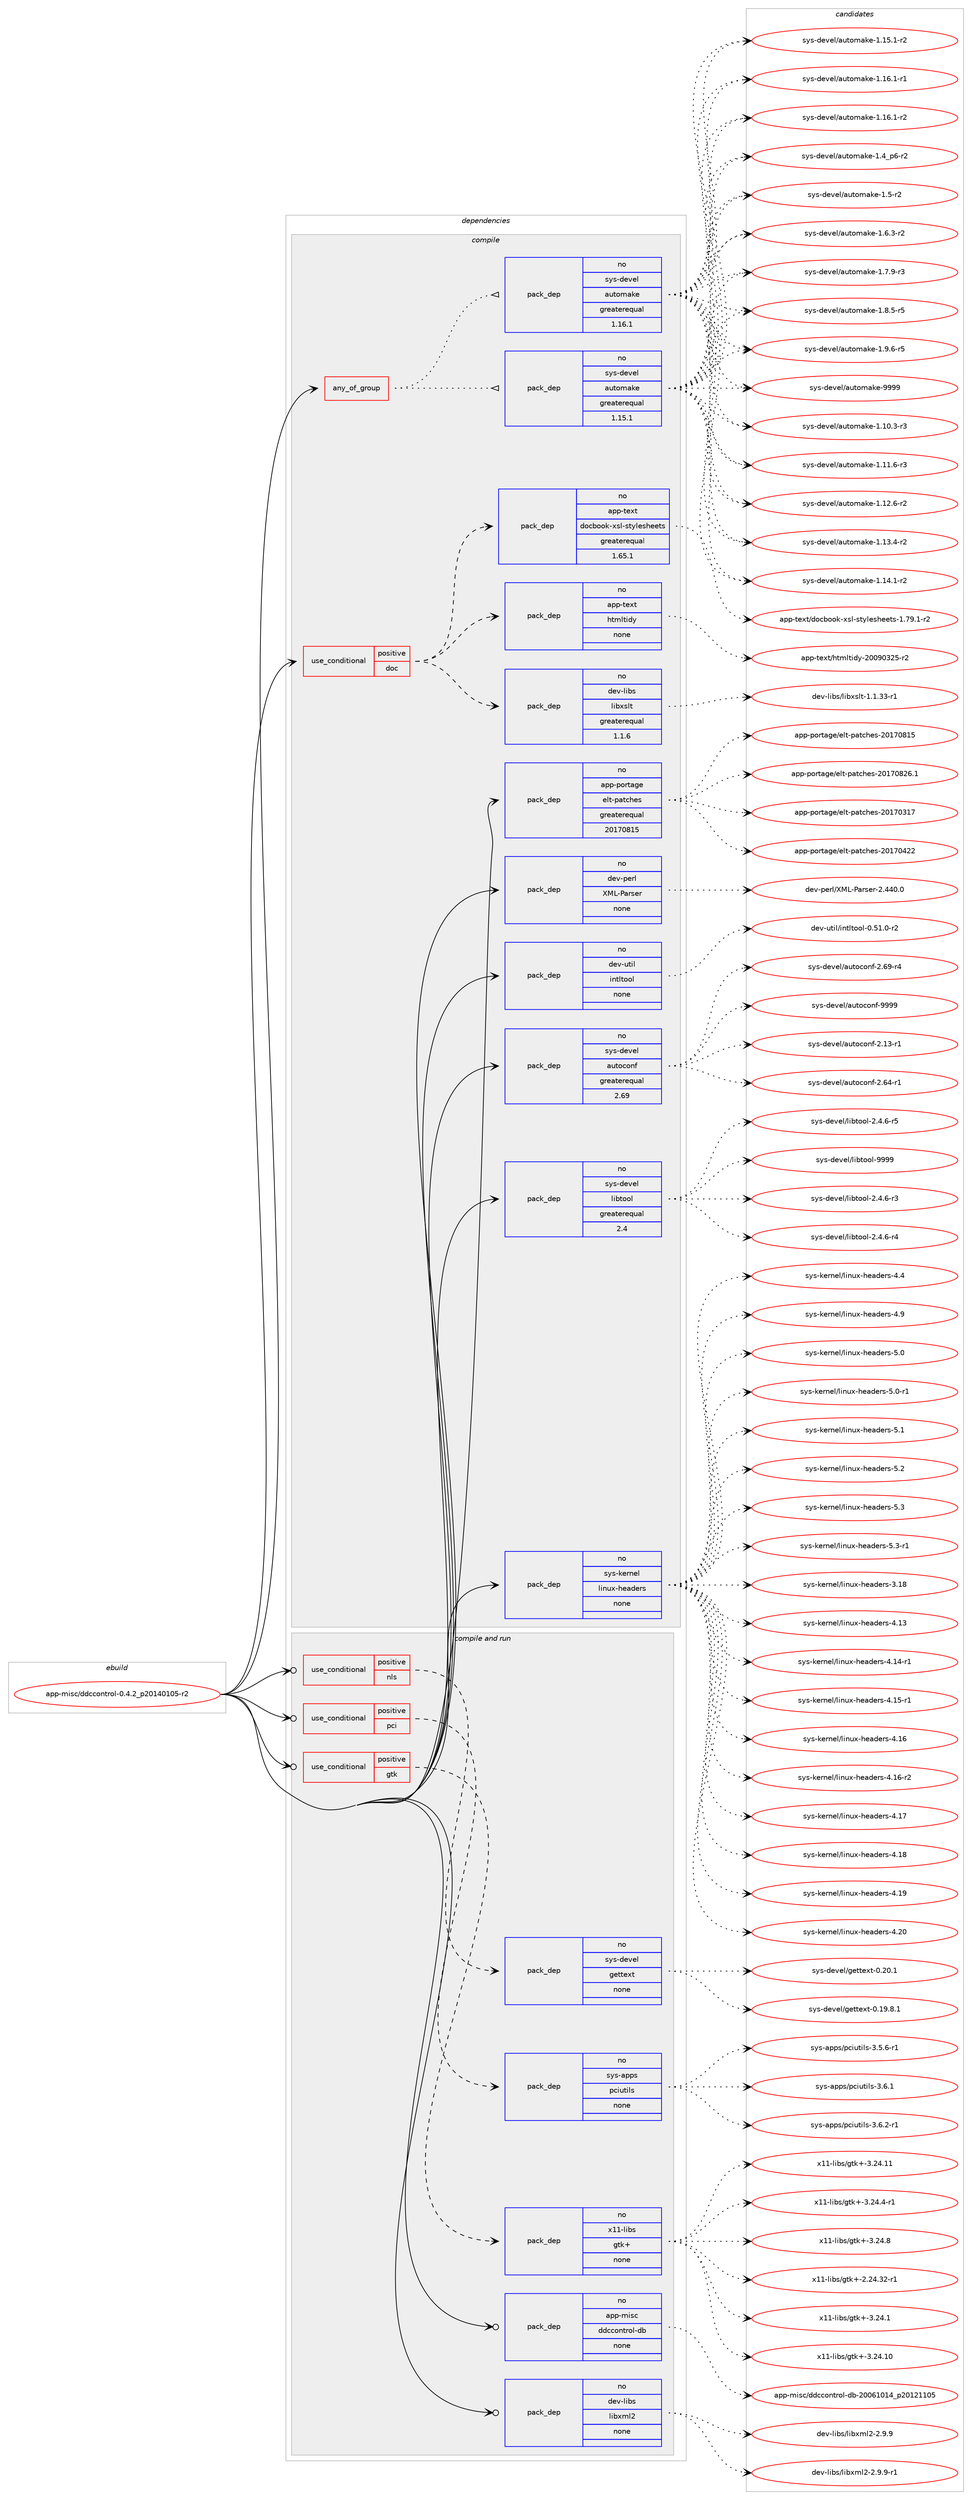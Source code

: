digraph prolog {

# *************
# Graph options
# *************

newrank=true;
concentrate=true;
compound=true;
graph [rankdir=LR,fontname=Helvetica,fontsize=10,ranksep=1.5];#, ranksep=2.5, nodesep=0.2];
edge  [arrowhead=vee];
node  [fontname=Helvetica,fontsize=10];

# **********
# The ebuild
# **********

subgraph cluster_leftcol {
color=gray;
rank=same;
label=<<i>ebuild</i>>;
id [label="app-misc/ddccontrol-0.4.2_p20140105-r2", color=red, width=4, href="../app-misc/ddccontrol-0.4.2_p20140105-r2.svg"];
}

# ****************
# The dependencies
# ****************

subgraph cluster_midcol {
color=gray;
label=<<i>dependencies</i>>;
subgraph cluster_compile {
fillcolor="#eeeeee";
style=filled;
label=<<i>compile</i>>;
subgraph any8673 {
dependency498044 [label=<<TABLE BORDER="0" CELLBORDER="1" CELLSPACING="0" CELLPADDING="4"><TR><TD CELLPADDING="10">any_of_group</TD></TR></TABLE>>, shape=none, color=red];subgraph pack370100 {
dependency498045 [label=<<TABLE BORDER="0" CELLBORDER="1" CELLSPACING="0" CELLPADDING="4" WIDTH="220"><TR><TD ROWSPAN="6" CELLPADDING="30">pack_dep</TD></TR><TR><TD WIDTH="110">no</TD></TR><TR><TD>sys-devel</TD></TR><TR><TD>automake</TD></TR><TR><TD>greaterequal</TD></TR><TR><TD>1.16.1</TD></TR></TABLE>>, shape=none, color=blue];
}
dependency498044:e -> dependency498045:w [weight=20,style="dotted",arrowhead="oinv"];
subgraph pack370101 {
dependency498046 [label=<<TABLE BORDER="0" CELLBORDER="1" CELLSPACING="0" CELLPADDING="4" WIDTH="220"><TR><TD ROWSPAN="6" CELLPADDING="30">pack_dep</TD></TR><TR><TD WIDTH="110">no</TD></TR><TR><TD>sys-devel</TD></TR><TR><TD>automake</TD></TR><TR><TD>greaterequal</TD></TR><TR><TD>1.15.1</TD></TR></TABLE>>, shape=none, color=blue];
}
dependency498044:e -> dependency498046:w [weight=20,style="dotted",arrowhead="oinv"];
}
id:e -> dependency498044:w [weight=20,style="solid",arrowhead="vee"];
subgraph cond118955 {
dependency498047 [label=<<TABLE BORDER="0" CELLBORDER="1" CELLSPACING="0" CELLPADDING="4"><TR><TD ROWSPAN="3" CELLPADDING="10">use_conditional</TD></TR><TR><TD>positive</TD></TR><TR><TD>doc</TD></TR></TABLE>>, shape=none, color=red];
subgraph pack370102 {
dependency498048 [label=<<TABLE BORDER="0" CELLBORDER="1" CELLSPACING="0" CELLPADDING="4" WIDTH="220"><TR><TD ROWSPAN="6" CELLPADDING="30">pack_dep</TD></TR><TR><TD WIDTH="110">no</TD></TR><TR><TD>app-text</TD></TR><TR><TD>docbook-xsl-stylesheets</TD></TR><TR><TD>greaterequal</TD></TR><TR><TD>1.65.1</TD></TR></TABLE>>, shape=none, color=blue];
}
dependency498047:e -> dependency498048:w [weight=20,style="dashed",arrowhead="vee"];
subgraph pack370103 {
dependency498049 [label=<<TABLE BORDER="0" CELLBORDER="1" CELLSPACING="0" CELLPADDING="4" WIDTH="220"><TR><TD ROWSPAN="6" CELLPADDING="30">pack_dep</TD></TR><TR><TD WIDTH="110">no</TD></TR><TR><TD>dev-libs</TD></TR><TR><TD>libxslt</TD></TR><TR><TD>greaterequal</TD></TR><TR><TD>1.1.6</TD></TR></TABLE>>, shape=none, color=blue];
}
dependency498047:e -> dependency498049:w [weight=20,style="dashed",arrowhead="vee"];
subgraph pack370104 {
dependency498050 [label=<<TABLE BORDER="0" CELLBORDER="1" CELLSPACING="0" CELLPADDING="4" WIDTH="220"><TR><TD ROWSPAN="6" CELLPADDING="30">pack_dep</TD></TR><TR><TD WIDTH="110">no</TD></TR><TR><TD>app-text</TD></TR><TR><TD>htmltidy</TD></TR><TR><TD>none</TD></TR><TR><TD></TD></TR></TABLE>>, shape=none, color=blue];
}
dependency498047:e -> dependency498050:w [weight=20,style="dashed",arrowhead="vee"];
}
id:e -> dependency498047:w [weight=20,style="solid",arrowhead="vee"];
subgraph pack370105 {
dependency498051 [label=<<TABLE BORDER="0" CELLBORDER="1" CELLSPACING="0" CELLPADDING="4" WIDTH="220"><TR><TD ROWSPAN="6" CELLPADDING="30">pack_dep</TD></TR><TR><TD WIDTH="110">no</TD></TR><TR><TD>app-portage</TD></TR><TR><TD>elt-patches</TD></TR><TR><TD>greaterequal</TD></TR><TR><TD>20170815</TD></TR></TABLE>>, shape=none, color=blue];
}
id:e -> dependency498051:w [weight=20,style="solid",arrowhead="vee"];
subgraph pack370106 {
dependency498052 [label=<<TABLE BORDER="0" CELLBORDER="1" CELLSPACING="0" CELLPADDING="4" WIDTH="220"><TR><TD ROWSPAN="6" CELLPADDING="30">pack_dep</TD></TR><TR><TD WIDTH="110">no</TD></TR><TR><TD>dev-perl</TD></TR><TR><TD>XML-Parser</TD></TR><TR><TD>none</TD></TR><TR><TD></TD></TR></TABLE>>, shape=none, color=blue];
}
id:e -> dependency498052:w [weight=20,style="solid",arrowhead="vee"];
subgraph pack370107 {
dependency498053 [label=<<TABLE BORDER="0" CELLBORDER="1" CELLSPACING="0" CELLPADDING="4" WIDTH="220"><TR><TD ROWSPAN="6" CELLPADDING="30">pack_dep</TD></TR><TR><TD WIDTH="110">no</TD></TR><TR><TD>dev-util</TD></TR><TR><TD>intltool</TD></TR><TR><TD>none</TD></TR><TR><TD></TD></TR></TABLE>>, shape=none, color=blue];
}
id:e -> dependency498053:w [weight=20,style="solid",arrowhead="vee"];
subgraph pack370108 {
dependency498054 [label=<<TABLE BORDER="0" CELLBORDER="1" CELLSPACING="0" CELLPADDING="4" WIDTH="220"><TR><TD ROWSPAN="6" CELLPADDING="30">pack_dep</TD></TR><TR><TD WIDTH="110">no</TD></TR><TR><TD>sys-devel</TD></TR><TR><TD>autoconf</TD></TR><TR><TD>greaterequal</TD></TR><TR><TD>2.69</TD></TR></TABLE>>, shape=none, color=blue];
}
id:e -> dependency498054:w [weight=20,style="solid",arrowhead="vee"];
subgraph pack370109 {
dependency498055 [label=<<TABLE BORDER="0" CELLBORDER="1" CELLSPACING="0" CELLPADDING="4" WIDTH="220"><TR><TD ROWSPAN="6" CELLPADDING="30">pack_dep</TD></TR><TR><TD WIDTH="110">no</TD></TR><TR><TD>sys-devel</TD></TR><TR><TD>libtool</TD></TR><TR><TD>greaterequal</TD></TR><TR><TD>2.4</TD></TR></TABLE>>, shape=none, color=blue];
}
id:e -> dependency498055:w [weight=20,style="solid",arrowhead="vee"];
subgraph pack370110 {
dependency498056 [label=<<TABLE BORDER="0" CELLBORDER="1" CELLSPACING="0" CELLPADDING="4" WIDTH="220"><TR><TD ROWSPAN="6" CELLPADDING="30">pack_dep</TD></TR><TR><TD WIDTH="110">no</TD></TR><TR><TD>sys-kernel</TD></TR><TR><TD>linux-headers</TD></TR><TR><TD>none</TD></TR><TR><TD></TD></TR></TABLE>>, shape=none, color=blue];
}
id:e -> dependency498056:w [weight=20,style="solid",arrowhead="vee"];
}
subgraph cluster_compileandrun {
fillcolor="#eeeeee";
style=filled;
label=<<i>compile and run</i>>;
subgraph cond118956 {
dependency498057 [label=<<TABLE BORDER="0" CELLBORDER="1" CELLSPACING="0" CELLPADDING="4"><TR><TD ROWSPAN="3" CELLPADDING="10">use_conditional</TD></TR><TR><TD>positive</TD></TR><TR><TD>gtk</TD></TR></TABLE>>, shape=none, color=red];
subgraph pack370111 {
dependency498058 [label=<<TABLE BORDER="0" CELLBORDER="1" CELLSPACING="0" CELLPADDING="4" WIDTH="220"><TR><TD ROWSPAN="6" CELLPADDING="30">pack_dep</TD></TR><TR><TD WIDTH="110">no</TD></TR><TR><TD>x11-libs</TD></TR><TR><TD>gtk+</TD></TR><TR><TD>none</TD></TR><TR><TD></TD></TR></TABLE>>, shape=none, color=blue];
}
dependency498057:e -> dependency498058:w [weight=20,style="dashed",arrowhead="vee"];
}
id:e -> dependency498057:w [weight=20,style="solid",arrowhead="odotvee"];
subgraph cond118957 {
dependency498059 [label=<<TABLE BORDER="0" CELLBORDER="1" CELLSPACING="0" CELLPADDING="4"><TR><TD ROWSPAN="3" CELLPADDING="10">use_conditional</TD></TR><TR><TD>positive</TD></TR><TR><TD>nls</TD></TR></TABLE>>, shape=none, color=red];
subgraph pack370112 {
dependency498060 [label=<<TABLE BORDER="0" CELLBORDER="1" CELLSPACING="0" CELLPADDING="4" WIDTH="220"><TR><TD ROWSPAN="6" CELLPADDING="30">pack_dep</TD></TR><TR><TD WIDTH="110">no</TD></TR><TR><TD>sys-devel</TD></TR><TR><TD>gettext</TD></TR><TR><TD>none</TD></TR><TR><TD></TD></TR></TABLE>>, shape=none, color=blue];
}
dependency498059:e -> dependency498060:w [weight=20,style="dashed",arrowhead="vee"];
}
id:e -> dependency498059:w [weight=20,style="solid",arrowhead="odotvee"];
subgraph cond118958 {
dependency498061 [label=<<TABLE BORDER="0" CELLBORDER="1" CELLSPACING="0" CELLPADDING="4"><TR><TD ROWSPAN="3" CELLPADDING="10">use_conditional</TD></TR><TR><TD>positive</TD></TR><TR><TD>pci</TD></TR></TABLE>>, shape=none, color=red];
subgraph pack370113 {
dependency498062 [label=<<TABLE BORDER="0" CELLBORDER="1" CELLSPACING="0" CELLPADDING="4" WIDTH="220"><TR><TD ROWSPAN="6" CELLPADDING="30">pack_dep</TD></TR><TR><TD WIDTH="110">no</TD></TR><TR><TD>sys-apps</TD></TR><TR><TD>pciutils</TD></TR><TR><TD>none</TD></TR><TR><TD></TD></TR></TABLE>>, shape=none, color=blue];
}
dependency498061:e -> dependency498062:w [weight=20,style="dashed",arrowhead="vee"];
}
id:e -> dependency498061:w [weight=20,style="solid",arrowhead="odotvee"];
subgraph pack370114 {
dependency498063 [label=<<TABLE BORDER="0" CELLBORDER="1" CELLSPACING="0" CELLPADDING="4" WIDTH="220"><TR><TD ROWSPAN="6" CELLPADDING="30">pack_dep</TD></TR><TR><TD WIDTH="110">no</TD></TR><TR><TD>app-misc</TD></TR><TR><TD>ddccontrol-db</TD></TR><TR><TD>none</TD></TR><TR><TD></TD></TR></TABLE>>, shape=none, color=blue];
}
id:e -> dependency498063:w [weight=20,style="solid",arrowhead="odotvee"];
subgraph pack370115 {
dependency498064 [label=<<TABLE BORDER="0" CELLBORDER="1" CELLSPACING="0" CELLPADDING="4" WIDTH="220"><TR><TD ROWSPAN="6" CELLPADDING="30">pack_dep</TD></TR><TR><TD WIDTH="110">no</TD></TR><TR><TD>dev-libs</TD></TR><TR><TD>libxml2</TD></TR><TR><TD>none</TD></TR><TR><TD></TD></TR></TABLE>>, shape=none, color=blue];
}
id:e -> dependency498064:w [weight=20,style="solid",arrowhead="odotvee"];
}
subgraph cluster_run {
fillcolor="#eeeeee";
style=filled;
label=<<i>run</i>>;
}
}

# **************
# The candidates
# **************

subgraph cluster_choices {
rank=same;
color=gray;
label=<<i>candidates</i>>;

subgraph choice370100 {
color=black;
nodesep=1;
choice11512111545100101118101108479711711611110997107101454946494846514511451 [label="sys-devel/automake-1.10.3-r3", color=red, width=4,href="../sys-devel/automake-1.10.3-r3.svg"];
choice11512111545100101118101108479711711611110997107101454946494946544511451 [label="sys-devel/automake-1.11.6-r3", color=red, width=4,href="../sys-devel/automake-1.11.6-r3.svg"];
choice11512111545100101118101108479711711611110997107101454946495046544511450 [label="sys-devel/automake-1.12.6-r2", color=red, width=4,href="../sys-devel/automake-1.12.6-r2.svg"];
choice11512111545100101118101108479711711611110997107101454946495146524511450 [label="sys-devel/automake-1.13.4-r2", color=red, width=4,href="../sys-devel/automake-1.13.4-r2.svg"];
choice11512111545100101118101108479711711611110997107101454946495246494511450 [label="sys-devel/automake-1.14.1-r2", color=red, width=4,href="../sys-devel/automake-1.14.1-r2.svg"];
choice11512111545100101118101108479711711611110997107101454946495346494511450 [label="sys-devel/automake-1.15.1-r2", color=red, width=4,href="../sys-devel/automake-1.15.1-r2.svg"];
choice11512111545100101118101108479711711611110997107101454946495446494511449 [label="sys-devel/automake-1.16.1-r1", color=red, width=4,href="../sys-devel/automake-1.16.1-r1.svg"];
choice11512111545100101118101108479711711611110997107101454946495446494511450 [label="sys-devel/automake-1.16.1-r2", color=red, width=4,href="../sys-devel/automake-1.16.1-r2.svg"];
choice115121115451001011181011084797117116111109971071014549465295112544511450 [label="sys-devel/automake-1.4_p6-r2", color=red, width=4,href="../sys-devel/automake-1.4_p6-r2.svg"];
choice11512111545100101118101108479711711611110997107101454946534511450 [label="sys-devel/automake-1.5-r2", color=red, width=4,href="../sys-devel/automake-1.5-r2.svg"];
choice115121115451001011181011084797117116111109971071014549465446514511450 [label="sys-devel/automake-1.6.3-r2", color=red, width=4,href="../sys-devel/automake-1.6.3-r2.svg"];
choice115121115451001011181011084797117116111109971071014549465546574511451 [label="sys-devel/automake-1.7.9-r3", color=red, width=4,href="../sys-devel/automake-1.7.9-r3.svg"];
choice115121115451001011181011084797117116111109971071014549465646534511453 [label="sys-devel/automake-1.8.5-r5", color=red, width=4,href="../sys-devel/automake-1.8.5-r5.svg"];
choice115121115451001011181011084797117116111109971071014549465746544511453 [label="sys-devel/automake-1.9.6-r5", color=red, width=4,href="../sys-devel/automake-1.9.6-r5.svg"];
choice115121115451001011181011084797117116111109971071014557575757 [label="sys-devel/automake-9999", color=red, width=4,href="../sys-devel/automake-9999.svg"];
dependency498045:e -> choice11512111545100101118101108479711711611110997107101454946494846514511451:w [style=dotted,weight="100"];
dependency498045:e -> choice11512111545100101118101108479711711611110997107101454946494946544511451:w [style=dotted,weight="100"];
dependency498045:e -> choice11512111545100101118101108479711711611110997107101454946495046544511450:w [style=dotted,weight="100"];
dependency498045:e -> choice11512111545100101118101108479711711611110997107101454946495146524511450:w [style=dotted,weight="100"];
dependency498045:e -> choice11512111545100101118101108479711711611110997107101454946495246494511450:w [style=dotted,weight="100"];
dependency498045:e -> choice11512111545100101118101108479711711611110997107101454946495346494511450:w [style=dotted,weight="100"];
dependency498045:e -> choice11512111545100101118101108479711711611110997107101454946495446494511449:w [style=dotted,weight="100"];
dependency498045:e -> choice11512111545100101118101108479711711611110997107101454946495446494511450:w [style=dotted,weight="100"];
dependency498045:e -> choice115121115451001011181011084797117116111109971071014549465295112544511450:w [style=dotted,weight="100"];
dependency498045:e -> choice11512111545100101118101108479711711611110997107101454946534511450:w [style=dotted,weight="100"];
dependency498045:e -> choice115121115451001011181011084797117116111109971071014549465446514511450:w [style=dotted,weight="100"];
dependency498045:e -> choice115121115451001011181011084797117116111109971071014549465546574511451:w [style=dotted,weight="100"];
dependency498045:e -> choice115121115451001011181011084797117116111109971071014549465646534511453:w [style=dotted,weight="100"];
dependency498045:e -> choice115121115451001011181011084797117116111109971071014549465746544511453:w [style=dotted,weight="100"];
dependency498045:e -> choice115121115451001011181011084797117116111109971071014557575757:w [style=dotted,weight="100"];
}
subgraph choice370101 {
color=black;
nodesep=1;
choice11512111545100101118101108479711711611110997107101454946494846514511451 [label="sys-devel/automake-1.10.3-r3", color=red, width=4,href="../sys-devel/automake-1.10.3-r3.svg"];
choice11512111545100101118101108479711711611110997107101454946494946544511451 [label="sys-devel/automake-1.11.6-r3", color=red, width=4,href="../sys-devel/automake-1.11.6-r3.svg"];
choice11512111545100101118101108479711711611110997107101454946495046544511450 [label="sys-devel/automake-1.12.6-r2", color=red, width=4,href="../sys-devel/automake-1.12.6-r2.svg"];
choice11512111545100101118101108479711711611110997107101454946495146524511450 [label="sys-devel/automake-1.13.4-r2", color=red, width=4,href="../sys-devel/automake-1.13.4-r2.svg"];
choice11512111545100101118101108479711711611110997107101454946495246494511450 [label="sys-devel/automake-1.14.1-r2", color=red, width=4,href="../sys-devel/automake-1.14.1-r2.svg"];
choice11512111545100101118101108479711711611110997107101454946495346494511450 [label="sys-devel/automake-1.15.1-r2", color=red, width=4,href="../sys-devel/automake-1.15.1-r2.svg"];
choice11512111545100101118101108479711711611110997107101454946495446494511449 [label="sys-devel/automake-1.16.1-r1", color=red, width=4,href="../sys-devel/automake-1.16.1-r1.svg"];
choice11512111545100101118101108479711711611110997107101454946495446494511450 [label="sys-devel/automake-1.16.1-r2", color=red, width=4,href="../sys-devel/automake-1.16.1-r2.svg"];
choice115121115451001011181011084797117116111109971071014549465295112544511450 [label="sys-devel/automake-1.4_p6-r2", color=red, width=4,href="../sys-devel/automake-1.4_p6-r2.svg"];
choice11512111545100101118101108479711711611110997107101454946534511450 [label="sys-devel/automake-1.5-r2", color=red, width=4,href="../sys-devel/automake-1.5-r2.svg"];
choice115121115451001011181011084797117116111109971071014549465446514511450 [label="sys-devel/automake-1.6.3-r2", color=red, width=4,href="../sys-devel/automake-1.6.3-r2.svg"];
choice115121115451001011181011084797117116111109971071014549465546574511451 [label="sys-devel/automake-1.7.9-r3", color=red, width=4,href="../sys-devel/automake-1.7.9-r3.svg"];
choice115121115451001011181011084797117116111109971071014549465646534511453 [label="sys-devel/automake-1.8.5-r5", color=red, width=4,href="../sys-devel/automake-1.8.5-r5.svg"];
choice115121115451001011181011084797117116111109971071014549465746544511453 [label="sys-devel/automake-1.9.6-r5", color=red, width=4,href="../sys-devel/automake-1.9.6-r5.svg"];
choice115121115451001011181011084797117116111109971071014557575757 [label="sys-devel/automake-9999", color=red, width=4,href="../sys-devel/automake-9999.svg"];
dependency498046:e -> choice11512111545100101118101108479711711611110997107101454946494846514511451:w [style=dotted,weight="100"];
dependency498046:e -> choice11512111545100101118101108479711711611110997107101454946494946544511451:w [style=dotted,weight="100"];
dependency498046:e -> choice11512111545100101118101108479711711611110997107101454946495046544511450:w [style=dotted,weight="100"];
dependency498046:e -> choice11512111545100101118101108479711711611110997107101454946495146524511450:w [style=dotted,weight="100"];
dependency498046:e -> choice11512111545100101118101108479711711611110997107101454946495246494511450:w [style=dotted,weight="100"];
dependency498046:e -> choice11512111545100101118101108479711711611110997107101454946495346494511450:w [style=dotted,weight="100"];
dependency498046:e -> choice11512111545100101118101108479711711611110997107101454946495446494511449:w [style=dotted,weight="100"];
dependency498046:e -> choice11512111545100101118101108479711711611110997107101454946495446494511450:w [style=dotted,weight="100"];
dependency498046:e -> choice115121115451001011181011084797117116111109971071014549465295112544511450:w [style=dotted,weight="100"];
dependency498046:e -> choice11512111545100101118101108479711711611110997107101454946534511450:w [style=dotted,weight="100"];
dependency498046:e -> choice115121115451001011181011084797117116111109971071014549465446514511450:w [style=dotted,weight="100"];
dependency498046:e -> choice115121115451001011181011084797117116111109971071014549465546574511451:w [style=dotted,weight="100"];
dependency498046:e -> choice115121115451001011181011084797117116111109971071014549465646534511453:w [style=dotted,weight="100"];
dependency498046:e -> choice115121115451001011181011084797117116111109971071014549465746544511453:w [style=dotted,weight="100"];
dependency498046:e -> choice115121115451001011181011084797117116111109971071014557575757:w [style=dotted,weight="100"];
}
subgraph choice370102 {
color=black;
nodesep=1;
choice97112112451161011201164710011199981111111074512011510845115116121108101115104101101116115454946555746494511450 [label="app-text/docbook-xsl-stylesheets-1.79.1-r2", color=red, width=4,href="../app-text/docbook-xsl-stylesheets-1.79.1-r2.svg"];
dependency498048:e -> choice97112112451161011201164710011199981111111074512011510845115116121108101115104101101116115454946555746494511450:w [style=dotted,weight="100"];
}
subgraph choice370103 {
color=black;
nodesep=1;
choice10010111845108105981154710810598120115108116454946494651514511449 [label="dev-libs/libxslt-1.1.33-r1", color=red, width=4,href="../dev-libs/libxslt-1.1.33-r1.svg"];
dependency498049:e -> choice10010111845108105981154710810598120115108116454946494651514511449:w [style=dotted,weight="100"];
}
subgraph choice370104 {
color=black;
nodesep=1;
choice9711211245116101120116471041161091081161051001214550484857485150534511450 [label="app-text/htmltidy-20090325-r2", color=red, width=4,href="../app-text/htmltidy-20090325-r2.svg"];
dependency498050:e -> choice9711211245116101120116471041161091081161051001214550484857485150534511450:w [style=dotted,weight="100"];
}
subgraph choice370105 {
color=black;
nodesep=1;
choice97112112451121111141169710310147101108116451129711699104101115455048495548514955 [label="app-portage/elt-patches-20170317", color=red, width=4,href="../app-portage/elt-patches-20170317.svg"];
choice97112112451121111141169710310147101108116451129711699104101115455048495548525050 [label="app-portage/elt-patches-20170422", color=red, width=4,href="../app-portage/elt-patches-20170422.svg"];
choice97112112451121111141169710310147101108116451129711699104101115455048495548564953 [label="app-portage/elt-patches-20170815", color=red, width=4,href="../app-portage/elt-patches-20170815.svg"];
choice971121124511211111411697103101471011081164511297116991041011154550484955485650544649 [label="app-portage/elt-patches-20170826.1", color=red, width=4,href="../app-portage/elt-patches-20170826.1.svg"];
dependency498051:e -> choice97112112451121111141169710310147101108116451129711699104101115455048495548514955:w [style=dotted,weight="100"];
dependency498051:e -> choice97112112451121111141169710310147101108116451129711699104101115455048495548525050:w [style=dotted,weight="100"];
dependency498051:e -> choice97112112451121111141169710310147101108116451129711699104101115455048495548564953:w [style=dotted,weight="100"];
dependency498051:e -> choice971121124511211111411697103101471011081164511297116991041011154550484955485650544649:w [style=dotted,weight="100"];
}
subgraph choice370106 {
color=black;
nodesep=1;
choice10010111845112101114108478877764580971141151011144550465252484648 [label="dev-perl/XML-Parser-2.440.0", color=red, width=4,href="../dev-perl/XML-Parser-2.440.0.svg"];
dependency498052:e -> choice10010111845112101114108478877764580971141151011144550465252484648:w [style=dotted,weight="100"];
}
subgraph choice370107 {
color=black;
nodesep=1;
choice1001011184511711610510847105110116108116111111108454846534946484511450 [label="dev-util/intltool-0.51.0-r2", color=red, width=4,href="../dev-util/intltool-0.51.0-r2.svg"];
dependency498053:e -> choice1001011184511711610510847105110116108116111111108454846534946484511450:w [style=dotted,weight="100"];
}
subgraph choice370108 {
color=black;
nodesep=1;
choice1151211154510010111810110847971171161119911111010245504649514511449 [label="sys-devel/autoconf-2.13-r1", color=red, width=4,href="../sys-devel/autoconf-2.13-r1.svg"];
choice1151211154510010111810110847971171161119911111010245504654524511449 [label="sys-devel/autoconf-2.64-r1", color=red, width=4,href="../sys-devel/autoconf-2.64-r1.svg"];
choice1151211154510010111810110847971171161119911111010245504654574511452 [label="sys-devel/autoconf-2.69-r4", color=red, width=4,href="../sys-devel/autoconf-2.69-r4.svg"];
choice115121115451001011181011084797117116111991111101024557575757 [label="sys-devel/autoconf-9999", color=red, width=4,href="../sys-devel/autoconf-9999.svg"];
dependency498054:e -> choice1151211154510010111810110847971171161119911111010245504649514511449:w [style=dotted,weight="100"];
dependency498054:e -> choice1151211154510010111810110847971171161119911111010245504654524511449:w [style=dotted,weight="100"];
dependency498054:e -> choice1151211154510010111810110847971171161119911111010245504654574511452:w [style=dotted,weight="100"];
dependency498054:e -> choice115121115451001011181011084797117116111991111101024557575757:w [style=dotted,weight="100"];
}
subgraph choice370109 {
color=black;
nodesep=1;
choice1151211154510010111810110847108105981161111111084550465246544511451 [label="sys-devel/libtool-2.4.6-r3", color=red, width=4,href="../sys-devel/libtool-2.4.6-r3.svg"];
choice1151211154510010111810110847108105981161111111084550465246544511452 [label="sys-devel/libtool-2.4.6-r4", color=red, width=4,href="../sys-devel/libtool-2.4.6-r4.svg"];
choice1151211154510010111810110847108105981161111111084550465246544511453 [label="sys-devel/libtool-2.4.6-r5", color=red, width=4,href="../sys-devel/libtool-2.4.6-r5.svg"];
choice1151211154510010111810110847108105981161111111084557575757 [label="sys-devel/libtool-9999", color=red, width=4,href="../sys-devel/libtool-9999.svg"];
dependency498055:e -> choice1151211154510010111810110847108105981161111111084550465246544511451:w [style=dotted,weight="100"];
dependency498055:e -> choice1151211154510010111810110847108105981161111111084550465246544511452:w [style=dotted,weight="100"];
dependency498055:e -> choice1151211154510010111810110847108105981161111111084550465246544511453:w [style=dotted,weight="100"];
dependency498055:e -> choice1151211154510010111810110847108105981161111111084557575757:w [style=dotted,weight="100"];
}
subgraph choice370110 {
color=black;
nodesep=1;
choice115121115451071011141101011084710810511011712045104101971001011141154551464956 [label="sys-kernel/linux-headers-3.18", color=red, width=4,href="../sys-kernel/linux-headers-3.18.svg"];
choice115121115451071011141101011084710810511011712045104101971001011141154552464951 [label="sys-kernel/linux-headers-4.13", color=red, width=4,href="../sys-kernel/linux-headers-4.13.svg"];
choice1151211154510710111411010110847108105110117120451041019710010111411545524649524511449 [label="sys-kernel/linux-headers-4.14-r1", color=red, width=4,href="../sys-kernel/linux-headers-4.14-r1.svg"];
choice1151211154510710111411010110847108105110117120451041019710010111411545524649534511449 [label="sys-kernel/linux-headers-4.15-r1", color=red, width=4,href="../sys-kernel/linux-headers-4.15-r1.svg"];
choice115121115451071011141101011084710810511011712045104101971001011141154552464954 [label="sys-kernel/linux-headers-4.16", color=red, width=4,href="../sys-kernel/linux-headers-4.16.svg"];
choice1151211154510710111411010110847108105110117120451041019710010111411545524649544511450 [label="sys-kernel/linux-headers-4.16-r2", color=red, width=4,href="../sys-kernel/linux-headers-4.16-r2.svg"];
choice115121115451071011141101011084710810511011712045104101971001011141154552464955 [label="sys-kernel/linux-headers-4.17", color=red, width=4,href="../sys-kernel/linux-headers-4.17.svg"];
choice115121115451071011141101011084710810511011712045104101971001011141154552464956 [label="sys-kernel/linux-headers-4.18", color=red, width=4,href="../sys-kernel/linux-headers-4.18.svg"];
choice115121115451071011141101011084710810511011712045104101971001011141154552464957 [label="sys-kernel/linux-headers-4.19", color=red, width=4,href="../sys-kernel/linux-headers-4.19.svg"];
choice115121115451071011141101011084710810511011712045104101971001011141154552465048 [label="sys-kernel/linux-headers-4.20", color=red, width=4,href="../sys-kernel/linux-headers-4.20.svg"];
choice1151211154510710111411010110847108105110117120451041019710010111411545524652 [label="sys-kernel/linux-headers-4.4", color=red, width=4,href="../sys-kernel/linux-headers-4.4.svg"];
choice1151211154510710111411010110847108105110117120451041019710010111411545524657 [label="sys-kernel/linux-headers-4.9", color=red, width=4,href="../sys-kernel/linux-headers-4.9.svg"];
choice1151211154510710111411010110847108105110117120451041019710010111411545534648 [label="sys-kernel/linux-headers-5.0", color=red, width=4,href="../sys-kernel/linux-headers-5.0.svg"];
choice11512111545107101114110101108471081051101171204510410197100101114115455346484511449 [label="sys-kernel/linux-headers-5.0-r1", color=red, width=4,href="../sys-kernel/linux-headers-5.0-r1.svg"];
choice1151211154510710111411010110847108105110117120451041019710010111411545534649 [label="sys-kernel/linux-headers-5.1", color=red, width=4,href="../sys-kernel/linux-headers-5.1.svg"];
choice1151211154510710111411010110847108105110117120451041019710010111411545534650 [label="sys-kernel/linux-headers-5.2", color=red, width=4,href="../sys-kernel/linux-headers-5.2.svg"];
choice1151211154510710111411010110847108105110117120451041019710010111411545534651 [label="sys-kernel/linux-headers-5.3", color=red, width=4,href="../sys-kernel/linux-headers-5.3.svg"];
choice11512111545107101114110101108471081051101171204510410197100101114115455346514511449 [label="sys-kernel/linux-headers-5.3-r1", color=red, width=4,href="../sys-kernel/linux-headers-5.3-r1.svg"];
dependency498056:e -> choice115121115451071011141101011084710810511011712045104101971001011141154551464956:w [style=dotted,weight="100"];
dependency498056:e -> choice115121115451071011141101011084710810511011712045104101971001011141154552464951:w [style=dotted,weight="100"];
dependency498056:e -> choice1151211154510710111411010110847108105110117120451041019710010111411545524649524511449:w [style=dotted,weight="100"];
dependency498056:e -> choice1151211154510710111411010110847108105110117120451041019710010111411545524649534511449:w [style=dotted,weight="100"];
dependency498056:e -> choice115121115451071011141101011084710810511011712045104101971001011141154552464954:w [style=dotted,weight="100"];
dependency498056:e -> choice1151211154510710111411010110847108105110117120451041019710010111411545524649544511450:w [style=dotted,weight="100"];
dependency498056:e -> choice115121115451071011141101011084710810511011712045104101971001011141154552464955:w [style=dotted,weight="100"];
dependency498056:e -> choice115121115451071011141101011084710810511011712045104101971001011141154552464956:w [style=dotted,weight="100"];
dependency498056:e -> choice115121115451071011141101011084710810511011712045104101971001011141154552464957:w [style=dotted,weight="100"];
dependency498056:e -> choice115121115451071011141101011084710810511011712045104101971001011141154552465048:w [style=dotted,weight="100"];
dependency498056:e -> choice1151211154510710111411010110847108105110117120451041019710010111411545524652:w [style=dotted,weight="100"];
dependency498056:e -> choice1151211154510710111411010110847108105110117120451041019710010111411545524657:w [style=dotted,weight="100"];
dependency498056:e -> choice1151211154510710111411010110847108105110117120451041019710010111411545534648:w [style=dotted,weight="100"];
dependency498056:e -> choice11512111545107101114110101108471081051101171204510410197100101114115455346484511449:w [style=dotted,weight="100"];
dependency498056:e -> choice1151211154510710111411010110847108105110117120451041019710010111411545534649:w [style=dotted,weight="100"];
dependency498056:e -> choice1151211154510710111411010110847108105110117120451041019710010111411545534650:w [style=dotted,weight="100"];
dependency498056:e -> choice1151211154510710111411010110847108105110117120451041019710010111411545534651:w [style=dotted,weight="100"];
dependency498056:e -> choice11512111545107101114110101108471081051101171204510410197100101114115455346514511449:w [style=dotted,weight="100"];
}
subgraph choice370111 {
color=black;
nodesep=1;
choice12049494510810598115471031161074345504650524651504511449 [label="x11-libs/gtk+-2.24.32-r1", color=red, width=4,href="../x11-libs/gtk+-2.24.32-r1.svg"];
choice12049494510810598115471031161074345514650524649 [label="x11-libs/gtk+-3.24.1", color=red, width=4,href="../x11-libs/gtk+-3.24.1.svg"];
choice1204949451081059811547103116107434551465052464948 [label="x11-libs/gtk+-3.24.10", color=red, width=4,href="../x11-libs/gtk+-3.24.10.svg"];
choice1204949451081059811547103116107434551465052464949 [label="x11-libs/gtk+-3.24.11", color=red, width=4,href="../x11-libs/gtk+-3.24.11.svg"];
choice120494945108105981154710311610743455146505246524511449 [label="x11-libs/gtk+-3.24.4-r1", color=red, width=4,href="../x11-libs/gtk+-3.24.4-r1.svg"];
choice12049494510810598115471031161074345514650524656 [label="x11-libs/gtk+-3.24.8", color=red, width=4,href="../x11-libs/gtk+-3.24.8.svg"];
dependency498058:e -> choice12049494510810598115471031161074345504650524651504511449:w [style=dotted,weight="100"];
dependency498058:e -> choice12049494510810598115471031161074345514650524649:w [style=dotted,weight="100"];
dependency498058:e -> choice1204949451081059811547103116107434551465052464948:w [style=dotted,weight="100"];
dependency498058:e -> choice1204949451081059811547103116107434551465052464949:w [style=dotted,weight="100"];
dependency498058:e -> choice120494945108105981154710311610743455146505246524511449:w [style=dotted,weight="100"];
dependency498058:e -> choice12049494510810598115471031161074345514650524656:w [style=dotted,weight="100"];
}
subgraph choice370112 {
color=black;
nodesep=1;
choice1151211154510010111810110847103101116116101120116454846495746564649 [label="sys-devel/gettext-0.19.8.1", color=red, width=4,href="../sys-devel/gettext-0.19.8.1.svg"];
choice115121115451001011181011084710310111611610112011645484650484649 [label="sys-devel/gettext-0.20.1", color=red, width=4,href="../sys-devel/gettext-0.20.1.svg"];
dependency498060:e -> choice1151211154510010111810110847103101116116101120116454846495746564649:w [style=dotted,weight="100"];
dependency498060:e -> choice115121115451001011181011084710310111611610112011645484650484649:w [style=dotted,weight="100"];
}
subgraph choice370113 {
color=black;
nodesep=1;
choice115121115459711211211547112991051171161051081154551465346544511449 [label="sys-apps/pciutils-3.5.6-r1", color=red, width=4,href="../sys-apps/pciutils-3.5.6-r1.svg"];
choice11512111545971121121154711299105117116105108115455146544649 [label="sys-apps/pciutils-3.6.1", color=red, width=4,href="../sys-apps/pciutils-3.6.1.svg"];
choice115121115459711211211547112991051171161051081154551465446504511449 [label="sys-apps/pciutils-3.6.2-r1", color=red, width=4,href="../sys-apps/pciutils-3.6.2-r1.svg"];
dependency498062:e -> choice115121115459711211211547112991051171161051081154551465346544511449:w [style=dotted,weight="100"];
dependency498062:e -> choice11512111545971121121154711299105117116105108115455146544649:w [style=dotted,weight="100"];
dependency498062:e -> choice115121115459711211211547112991051171161051081154551465446504511449:w [style=dotted,weight="100"];
}
subgraph choice370114 {
color=black;
nodesep=1;
choice9711211245109105115994710010099991111101161141111084510098455048485449484952951125048495049494853 [label="app-misc/ddccontrol-db-20061014_p20121105", color=red, width=4,href="../app-misc/ddccontrol-db-20061014_p20121105.svg"];
dependency498063:e -> choice9711211245109105115994710010099991111101161141111084510098455048485449484952951125048495049494853:w [style=dotted,weight="100"];
}
subgraph choice370115 {
color=black;
nodesep=1;
choice1001011184510810598115471081059812010910850455046574657 [label="dev-libs/libxml2-2.9.9", color=red, width=4,href="../dev-libs/libxml2-2.9.9.svg"];
choice10010111845108105981154710810598120109108504550465746574511449 [label="dev-libs/libxml2-2.9.9-r1", color=red, width=4,href="../dev-libs/libxml2-2.9.9-r1.svg"];
dependency498064:e -> choice1001011184510810598115471081059812010910850455046574657:w [style=dotted,weight="100"];
dependency498064:e -> choice10010111845108105981154710810598120109108504550465746574511449:w [style=dotted,weight="100"];
}
}

}
